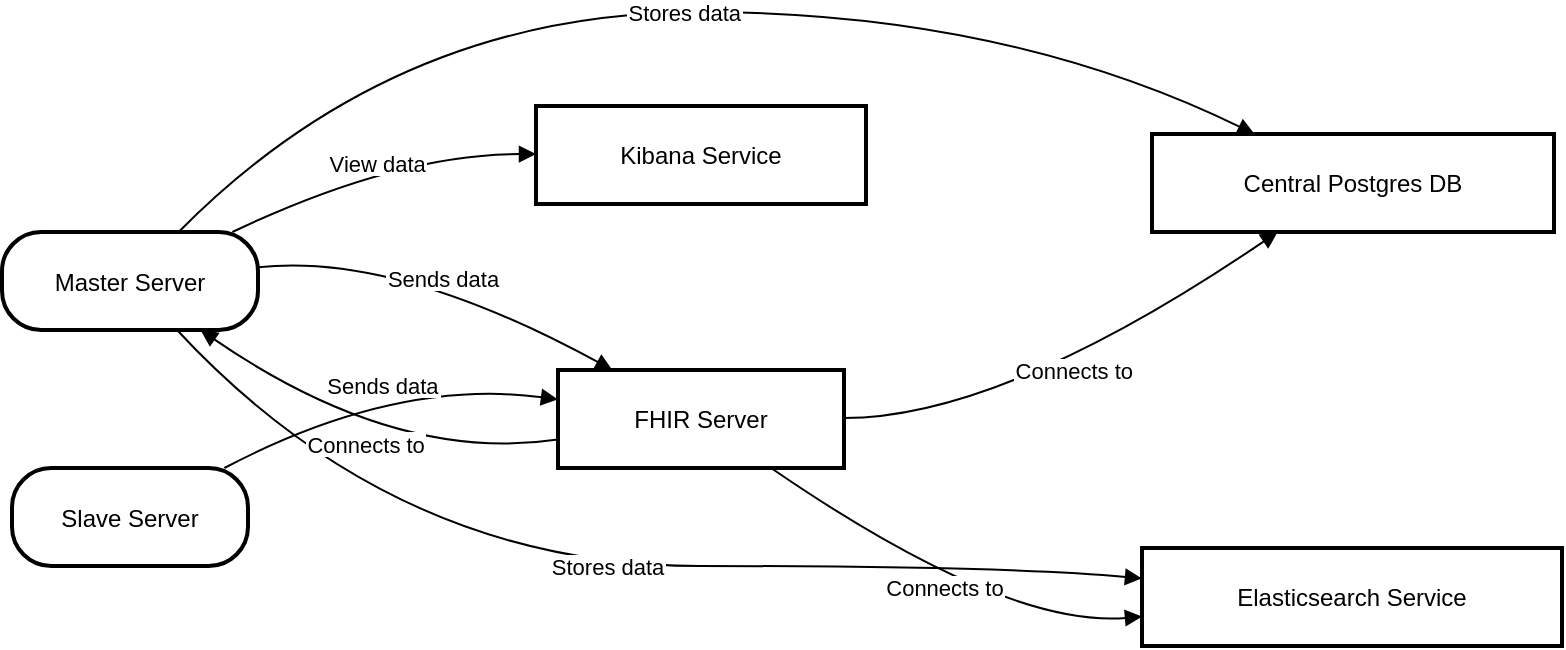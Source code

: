 <mxfile version="24.7.17">
  <diagram name="Page-1" id="86km8IPN4EG1R-QPghiF">
    <mxGraphModel>
      <root>
        <mxCell id="0" />
        <mxCell id="1" parent="0" />
        <mxCell id="2" value="Master Server" style="rounded=1;arcSize=40;strokeWidth=2" vertex="1" parent="1">
          <mxGeometry x="8" y="129" width="128" height="49" as="geometry" />
        </mxCell>
        <mxCell id="3" value="FHIR Server" style="whiteSpace=wrap;strokeWidth=2;" vertex="1" parent="1">
          <mxGeometry x="286" y="198" width="143" height="49" as="geometry" />
        </mxCell>
        <mxCell id="4" value="Central Postgres DB" style="whiteSpace=wrap;strokeWidth=2;" vertex="1" parent="1">
          <mxGeometry x="583" y="80" width="201" height="49" as="geometry" />
        </mxCell>
        <mxCell id="5" value="Elasticsearch Service" style="whiteSpace=wrap;strokeWidth=2;" vertex="1" parent="1">
          <mxGeometry x="578" y="287" width="210" height="49" as="geometry" />
        </mxCell>
        <mxCell id="6" value="Kibana Service" style="whiteSpace=wrap;strokeWidth=2;" vertex="1" parent="1">
          <mxGeometry x="275" y="66" width="165" height="49" as="geometry" />
        </mxCell>
        <mxCell id="7" value="Slave Server" style="rounded=1;arcSize=40;strokeWidth=2" vertex="1" parent="1">
          <mxGeometry x="13" y="247" width="118" height="49" as="geometry" />
        </mxCell>
        <mxCell id="8" value="Sends data" style="curved=1;startArrow=none;endArrow=block;exitX=1;exitY=0.36;entryX=0.19;entryY=0;" edge="1" parent="1" source="2" target="3">
          <mxGeometry relative="1" as="geometry">
            <Array as="points">
              <mxPoint x="205" y="139" />
            </Array>
          </mxGeometry>
        </mxCell>
        <mxCell id="9" value="Stores data" style="curved=1;startArrow=none;endArrow=block;exitX=0.69;exitY=0;entryX=0.25;entryY=-0.01;" edge="1" parent="1" source="2" target="4">
          <mxGeometry relative="1" as="geometry">
            <Array as="points">
              <mxPoint x="205" y="19" />
              <mxPoint x="509" y="19" />
            </Array>
          </mxGeometry>
        </mxCell>
        <mxCell id="10" value="Stores data" style="curved=1;startArrow=none;endArrow=block;exitX=0.68;exitY=0.99;entryX=0;entryY=0.31;" edge="1" parent="1" source="2" target="5">
          <mxGeometry relative="1" as="geometry">
            <Array as="points">
              <mxPoint x="205" y="296" />
              <mxPoint x="509" y="296" />
            </Array>
          </mxGeometry>
        </mxCell>
        <mxCell id="11" value="View data" style="curved=1;startArrow=none;endArrow=block;exitX=0.9;exitY=0;entryX=0;entryY=0.49;" edge="1" parent="1" source="2" target="6">
          <mxGeometry relative="1" as="geometry">
            <Array as="points">
              <mxPoint x="205" y="90" />
            </Array>
          </mxGeometry>
        </mxCell>
        <mxCell id="12" value="Sends data" style="curved=1;startArrow=none;endArrow=block;exitX=0.9;exitY=0;entryX=0;entryY=0.3;" edge="1" parent="1" source="7" target="3">
          <mxGeometry relative="1" as="geometry">
            <Array as="points">
              <mxPoint x="205" y="202" />
            </Array>
          </mxGeometry>
        </mxCell>
        <mxCell id="13" value="Connects to" style="curved=1;startArrow=none;endArrow=block;exitX=1;exitY=0.49;entryX=0.32;entryY=0.98;" edge="1" parent="1" source="3" target="4">
          <mxGeometry relative="1" as="geometry">
            <Array as="points">
              <mxPoint x="509" y="222" />
            </Array>
          </mxGeometry>
        </mxCell>
        <mxCell id="14" value="Connects to" style="curved=1;startArrow=none;endArrow=block;exitX=0.74;exitY=0.99;entryX=0;entryY=0.7;" edge="1" parent="1" source="3" target="5">
          <mxGeometry relative="1" as="geometry">
            <Array as="points">
              <mxPoint x="509" y="327" />
            </Array>
          </mxGeometry>
        </mxCell>
        <mxCell id="15" value="Connects to" style="curved=1;startArrow=none;endArrow=block;exitX=0;exitY=0.71;entryX=0.77;entryY=0.99;" edge="1" parent="1" source="3" target="2">
          <mxGeometry relative="1" as="geometry">
            <Array as="points">
              <mxPoint x="205" y="245" />
            </Array>
          </mxGeometry>
        </mxCell>
      </root>
    </mxGraphModel>
  </diagram>
</mxfile>
